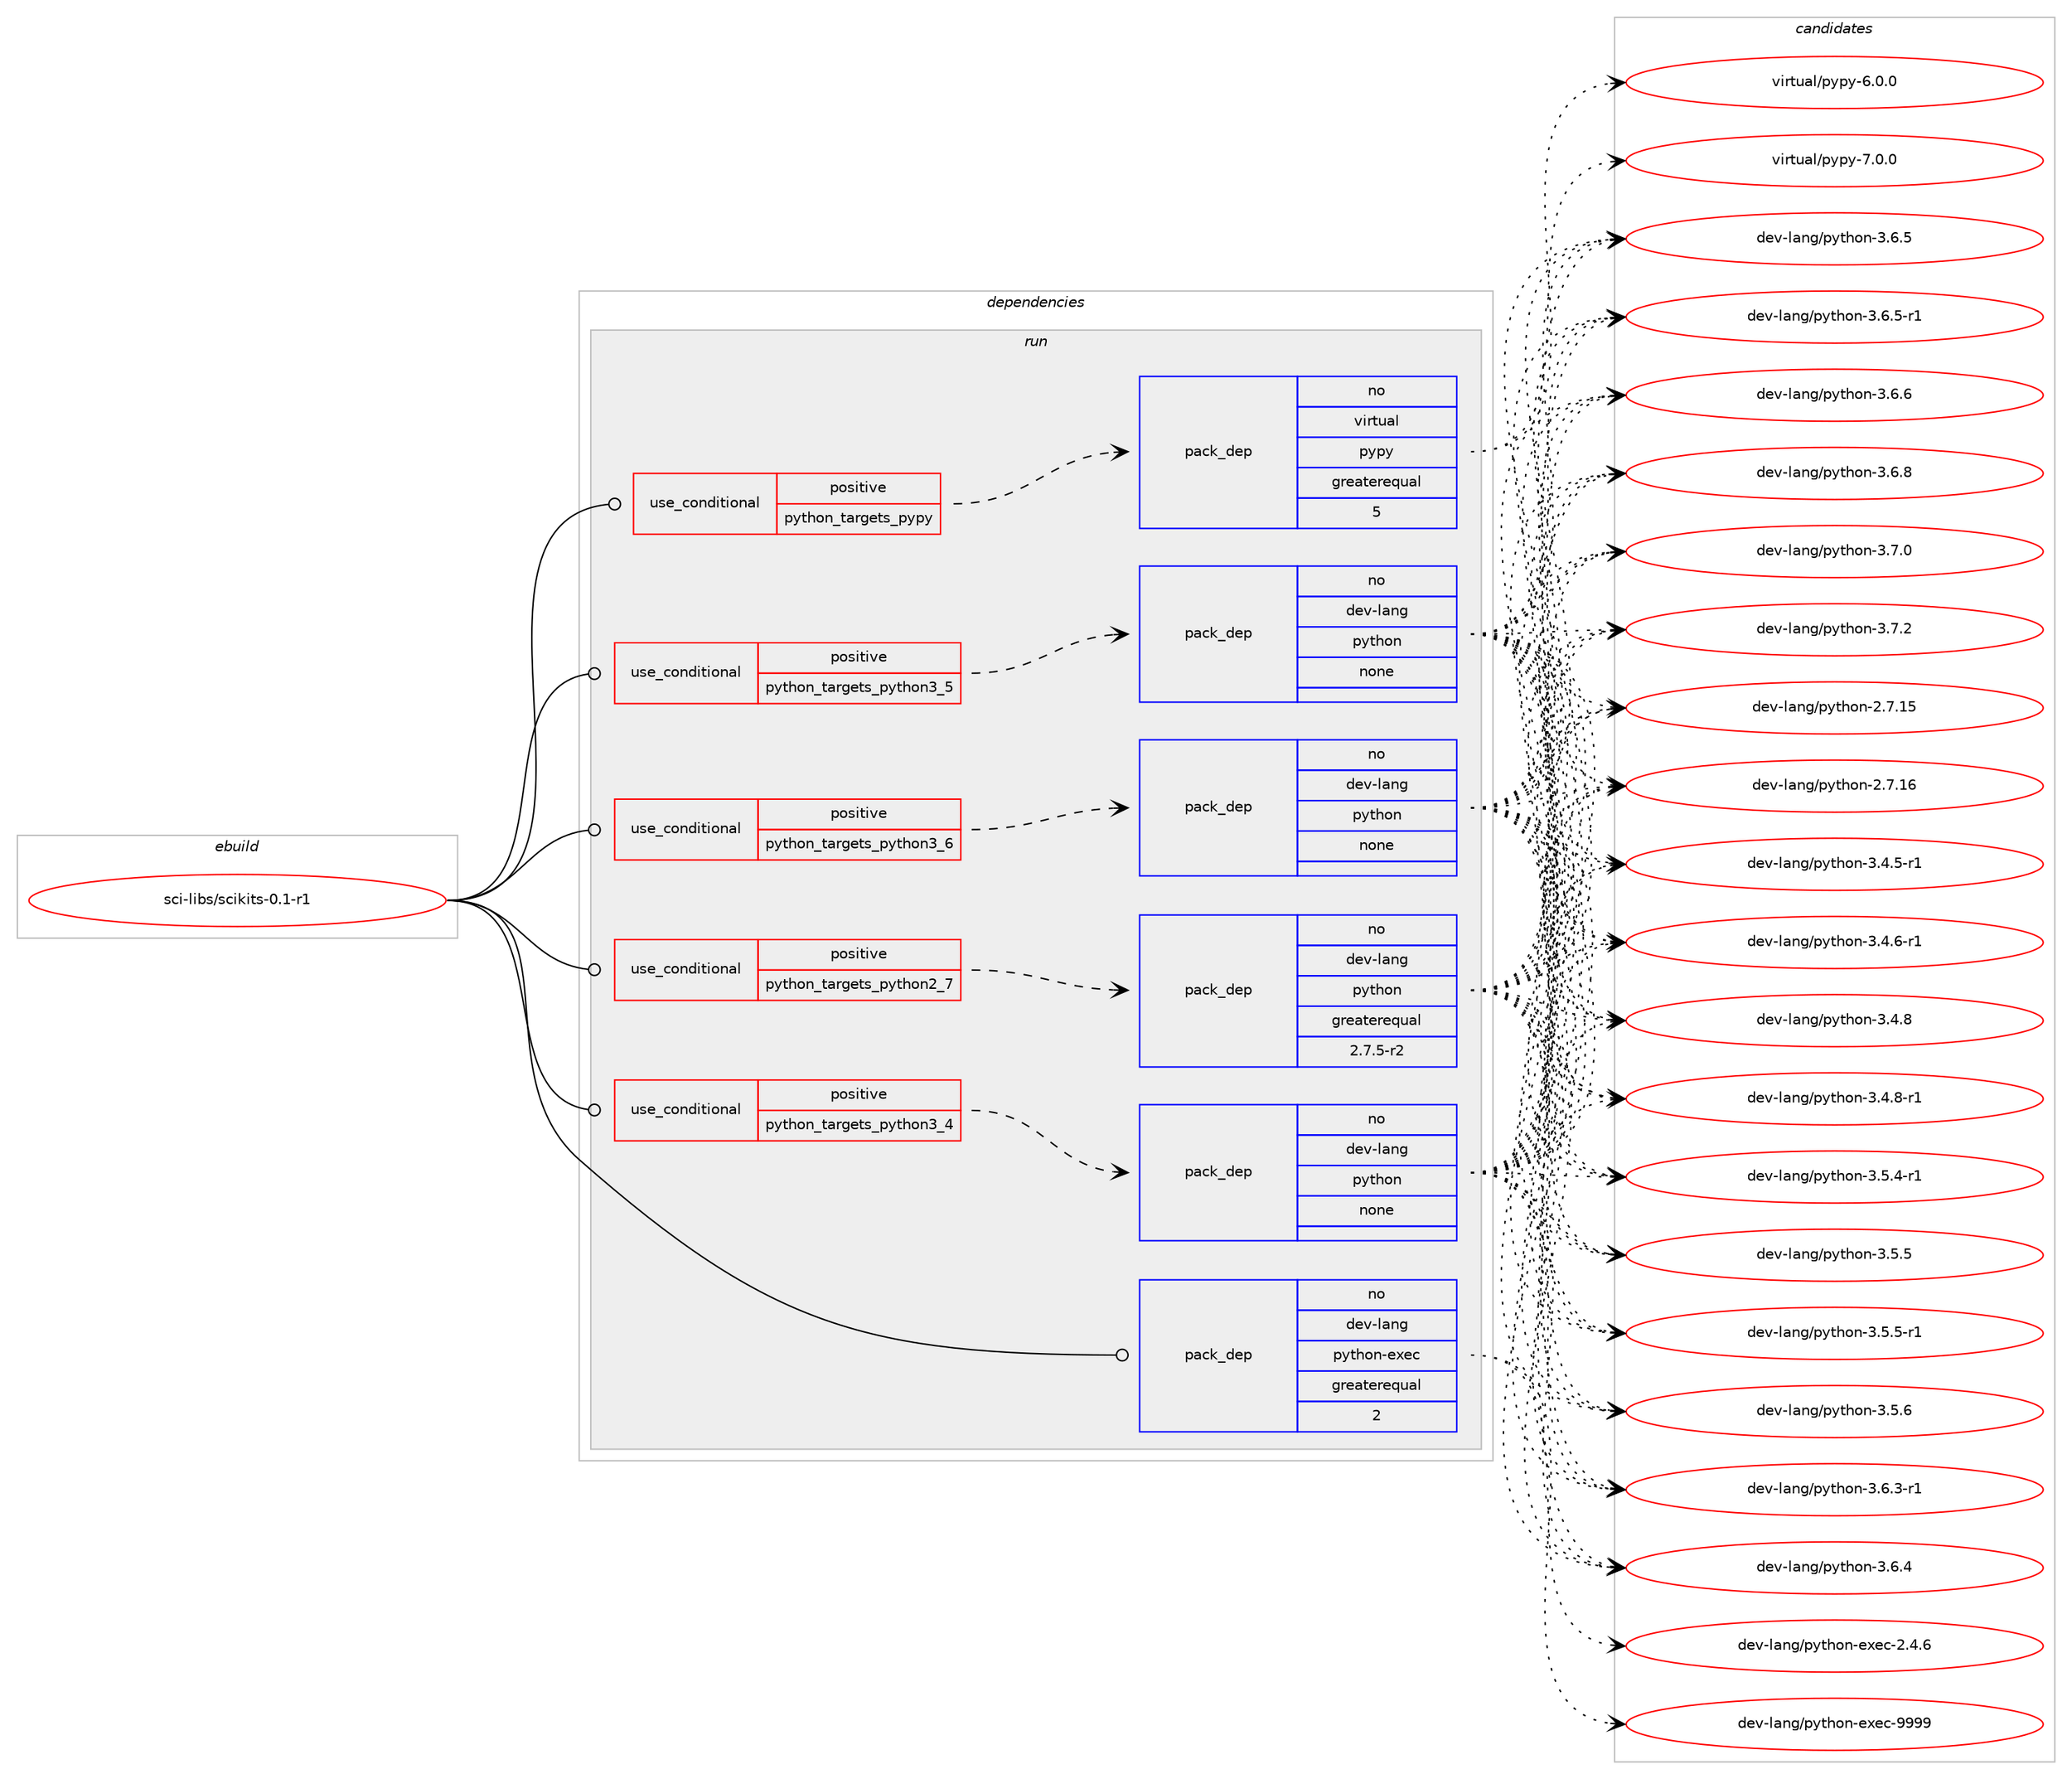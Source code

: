 digraph prolog {

# *************
# Graph options
# *************

newrank=true;
concentrate=true;
compound=true;
graph [rankdir=LR,fontname=Helvetica,fontsize=10,ranksep=1.5];#, ranksep=2.5, nodesep=0.2];
edge  [arrowhead=vee];
node  [fontname=Helvetica,fontsize=10];

# **********
# The ebuild
# **********

subgraph cluster_leftcol {
color=gray;
rank=same;
label=<<i>ebuild</i>>;
id [label="sci-libs/scikits-0.1-r1", color=red, width=4, href="../sci-libs/scikits-0.1-r1.svg"];
}

# ****************
# The dependencies
# ****************

subgraph cluster_midcol {
color=gray;
label=<<i>dependencies</i>>;
subgraph cluster_compile {
fillcolor="#eeeeee";
style=filled;
label=<<i>compile</i>>;
}
subgraph cluster_compileandrun {
fillcolor="#eeeeee";
style=filled;
label=<<i>compile and run</i>>;
}
subgraph cluster_run {
fillcolor="#eeeeee";
style=filled;
label=<<i>run</i>>;
subgraph cond454023 {
dependency1696022 [label=<<TABLE BORDER="0" CELLBORDER="1" CELLSPACING="0" CELLPADDING="4"><TR><TD ROWSPAN="3" CELLPADDING="10">use_conditional</TD></TR><TR><TD>positive</TD></TR><TR><TD>python_targets_pypy</TD></TR></TABLE>>, shape=none, color=red];
subgraph pack1214191 {
dependency1696023 [label=<<TABLE BORDER="0" CELLBORDER="1" CELLSPACING="0" CELLPADDING="4" WIDTH="220"><TR><TD ROWSPAN="6" CELLPADDING="30">pack_dep</TD></TR><TR><TD WIDTH="110">no</TD></TR><TR><TD>virtual</TD></TR><TR><TD>pypy</TD></TR><TR><TD>greaterequal</TD></TR><TR><TD>5</TD></TR></TABLE>>, shape=none, color=blue];
}
dependency1696022:e -> dependency1696023:w [weight=20,style="dashed",arrowhead="vee"];
}
id:e -> dependency1696022:w [weight=20,style="solid",arrowhead="odot"];
subgraph cond454024 {
dependency1696024 [label=<<TABLE BORDER="0" CELLBORDER="1" CELLSPACING="0" CELLPADDING="4"><TR><TD ROWSPAN="3" CELLPADDING="10">use_conditional</TD></TR><TR><TD>positive</TD></TR><TR><TD>python_targets_python2_7</TD></TR></TABLE>>, shape=none, color=red];
subgraph pack1214192 {
dependency1696025 [label=<<TABLE BORDER="0" CELLBORDER="1" CELLSPACING="0" CELLPADDING="4" WIDTH="220"><TR><TD ROWSPAN="6" CELLPADDING="30">pack_dep</TD></TR><TR><TD WIDTH="110">no</TD></TR><TR><TD>dev-lang</TD></TR><TR><TD>python</TD></TR><TR><TD>greaterequal</TD></TR><TR><TD>2.7.5-r2</TD></TR></TABLE>>, shape=none, color=blue];
}
dependency1696024:e -> dependency1696025:w [weight=20,style="dashed",arrowhead="vee"];
}
id:e -> dependency1696024:w [weight=20,style="solid",arrowhead="odot"];
subgraph cond454025 {
dependency1696026 [label=<<TABLE BORDER="0" CELLBORDER="1" CELLSPACING="0" CELLPADDING="4"><TR><TD ROWSPAN="3" CELLPADDING="10">use_conditional</TD></TR><TR><TD>positive</TD></TR><TR><TD>python_targets_python3_4</TD></TR></TABLE>>, shape=none, color=red];
subgraph pack1214193 {
dependency1696027 [label=<<TABLE BORDER="0" CELLBORDER="1" CELLSPACING="0" CELLPADDING="4" WIDTH="220"><TR><TD ROWSPAN="6" CELLPADDING="30">pack_dep</TD></TR><TR><TD WIDTH="110">no</TD></TR><TR><TD>dev-lang</TD></TR><TR><TD>python</TD></TR><TR><TD>none</TD></TR><TR><TD></TD></TR></TABLE>>, shape=none, color=blue];
}
dependency1696026:e -> dependency1696027:w [weight=20,style="dashed",arrowhead="vee"];
}
id:e -> dependency1696026:w [weight=20,style="solid",arrowhead="odot"];
subgraph cond454026 {
dependency1696028 [label=<<TABLE BORDER="0" CELLBORDER="1" CELLSPACING="0" CELLPADDING="4"><TR><TD ROWSPAN="3" CELLPADDING="10">use_conditional</TD></TR><TR><TD>positive</TD></TR><TR><TD>python_targets_python3_5</TD></TR></TABLE>>, shape=none, color=red];
subgraph pack1214194 {
dependency1696029 [label=<<TABLE BORDER="0" CELLBORDER="1" CELLSPACING="0" CELLPADDING="4" WIDTH="220"><TR><TD ROWSPAN="6" CELLPADDING="30">pack_dep</TD></TR><TR><TD WIDTH="110">no</TD></TR><TR><TD>dev-lang</TD></TR><TR><TD>python</TD></TR><TR><TD>none</TD></TR><TR><TD></TD></TR></TABLE>>, shape=none, color=blue];
}
dependency1696028:e -> dependency1696029:w [weight=20,style="dashed",arrowhead="vee"];
}
id:e -> dependency1696028:w [weight=20,style="solid",arrowhead="odot"];
subgraph cond454027 {
dependency1696030 [label=<<TABLE BORDER="0" CELLBORDER="1" CELLSPACING="0" CELLPADDING="4"><TR><TD ROWSPAN="3" CELLPADDING="10">use_conditional</TD></TR><TR><TD>positive</TD></TR><TR><TD>python_targets_python3_6</TD></TR></TABLE>>, shape=none, color=red];
subgraph pack1214195 {
dependency1696031 [label=<<TABLE BORDER="0" CELLBORDER="1" CELLSPACING="0" CELLPADDING="4" WIDTH="220"><TR><TD ROWSPAN="6" CELLPADDING="30">pack_dep</TD></TR><TR><TD WIDTH="110">no</TD></TR><TR><TD>dev-lang</TD></TR><TR><TD>python</TD></TR><TR><TD>none</TD></TR><TR><TD></TD></TR></TABLE>>, shape=none, color=blue];
}
dependency1696030:e -> dependency1696031:w [weight=20,style="dashed",arrowhead="vee"];
}
id:e -> dependency1696030:w [weight=20,style="solid",arrowhead="odot"];
subgraph pack1214196 {
dependency1696032 [label=<<TABLE BORDER="0" CELLBORDER="1" CELLSPACING="0" CELLPADDING="4" WIDTH="220"><TR><TD ROWSPAN="6" CELLPADDING="30">pack_dep</TD></TR><TR><TD WIDTH="110">no</TD></TR><TR><TD>dev-lang</TD></TR><TR><TD>python-exec</TD></TR><TR><TD>greaterequal</TD></TR><TR><TD>2</TD></TR></TABLE>>, shape=none, color=blue];
}
id:e -> dependency1696032:w [weight=20,style="solid",arrowhead="odot"];
}
}

# **************
# The candidates
# **************

subgraph cluster_choices {
rank=same;
color=gray;
label=<<i>candidates</i>>;

subgraph choice1214191 {
color=black;
nodesep=1;
choice1181051141161179710847112121112121455446484648 [label="virtual/pypy-6.0.0", color=red, width=4,href="../virtual/pypy-6.0.0.svg"];
choice1181051141161179710847112121112121455546484648 [label="virtual/pypy-7.0.0", color=red, width=4,href="../virtual/pypy-7.0.0.svg"];
dependency1696023:e -> choice1181051141161179710847112121112121455446484648:w [style=dotted,weight="100"];
dependency1696023:e -> choice1181051141161179710847112121112121455546484648:w [style=dotted,weight="100"];
}
subgraph choice1214192 {
color=black;
nodesep=1;
choice10010111845108971101034711212111610411111045504655464953 [label="dev-lang/python-2.7.15", color=red, width=4,href="../dev-lang/python-2.7.15.svg"];
choice10010111845108971101034711212111610411111045504655464954 [label="dev-lang/python-2.7.16", color=red, width=4,href="../dev-lang/python-2.7.16.svg"];
choice1001011184510897110103471121211161041111104551465246534511449 [label="dev-lang/python-3.4.5-r1", color=red, width=4,href="../dev-lang/python-3.4.5-r1.svg"];
choice1001011184510897110103471121211161041111104551465246544511449 [label="dev-lang/python-3.4.6-r1", color=red, width=4,href="../dev-lang/python-3.4.6-r1.svg"];
choice100101118451089711010347112121116104111110455146524656 [label="dev-lang/python-3.4.8", color=red, width=4,href="../dev-lang/python-3.4.8.svg"];
choice1001011184510897110103471121211161041111104551465246564511449 [label="dev-lang/python-3.4.8-r1", color=red, width=4,href="../dev-lang/python-3.4.8-r1.svg"];
choice1001011184510897110103471121211161041111104551465346524511449 [label="dev-lang/python-3.5.4-r1", color=red, width=4,href="../dev-lang/python-3.5.4-r1.svg"];
choice100101118451089711010347112121116104111110455146534653 [label="dev-lang/python-3.5.5", color=red, width=4,href="../dev-lang/python-3.5.5.svg"];
choice1001011184510897110103471121211161041111104551465346534511449 [label="dev-lang/python-3.5.5-r1", color=red, width=4,href="../dev-lang/python-3.5.5-r1.svg"];
choice100101118451089711010347112121116104111110455146534654 [label="dev-lang/python-3.5.6", color=red, width=4,href="../dev-lang/python-3.5.6.svg"];
choice1001011184510897110103471121211161041111104551465446514511449 [label="dev-lang/python-3.6.3-r1", color=red, width=4,href="../dev-lang/python-3.6.3-r1.svg"];
choice100101118451089711010347112121116104111110455146544652 [label="dev-lang/python-3.6.4", color=red, width=4,href="../dev-lang/python-3.6.4.svg"];
choice100101118451089711010347112121116104111110455146544653 [label="dev-lang/python-3.6.5", color=red, width=4,href="../dev-lang/python-3.6.5.svg"];
choice1001011184510897110103471121211161041111104551465446534511449 [label="dev-lang/python-3.6.5-r1", color=red, width=4,href="../dev-lang/python-3.6.5-r1.svg"];
choice100101118451089711010347112121116104111110455146544654 [label="dev-lang/python-3.6.6", color=red, width=4,href="../dev-lang/python-3.6.6.svg"];
choice100101118451089711010347112121116104111110455146544656 [label="dev-lang/python-3.6.8", color=red, width=4,href="../dev-lang/python-3.6.8.svg"];
choice100101118451089711010347112121116104111110455146554648 [label="dev-lang/python-3.7.0", color=red, width=4,href="../dev-lang/python-3.7.0.svg"];
choice100101118451089711010347112121116104111110455146554650 [label="dev-lang/python-3.7.2", color=red, width=4,href="../dev-lang/python-3.7.2.svg"];
dependency1696025:e -> choice10010111845108971101034711212111610411111045504655464953:w [style=dotted,weight="100"];
dependency1696025:e -> choice10010111845108971101034711212111610411111045504655464954:w [style=dotted,weight="100"];
dependency1696025:e -> choice1001011184510897110103471121211161041111104551465246534511449:w [style=dotted,weight="100"];
dependency1696025:e -> choice1001011184510897110103471121211161041111104551465246544511449:w [style=dotted,weight="100"];
dependency1696025:e -> choice100101118451089711010347112121116104111110455146524656:w [style=dotted,weight="100"];
dependency1696025:e -> choice1001011184510897110103471121211161041111104551465246564511449:w [style=dotted,weight="100"];
dependency1696025:e -> choice1001011184510897110103471121211161041111104551465346524511449:w [style=dotted,weight="100"];
dependency1696025:e -> choice100101118451089711010347112121116104111110455146534653:w [style=dotted,weight="100"];
dependency1696025:e -> choice1001011184510897110103471121211161041111104551465346534511449:w [style=dotted,weight="100"];
dependency1696025:e -> choice100101118451089711010347112121116104111110455146534654:w [style=dotted,weight="100"];
dependency1696025:e -> choice1001011184510897110103471121211161041111104551465446514511449:w [style=dotted,weight="100"];
dependency1696025:e -> choice100101118451089711010347112121116104111110455146544652:w [style=dotted,weight="100"];
dependency1696025:e -> choice100101118451089711010347112121116104111110455146544653:w [style=dotted,weight="100"];
dependency1696025:e -> choice1001011184510897110103471121211161041111104551465446534511449:w [style=dotted,weight="100"];
dependency1696025:e -> choice100101118451089711010347112121116104111110455146544654:w [style=dotted,weight="100"];
dependency1696025:e -> choice100101118451089711010347112121116104111110455146544656:w [style=dotted,weight="100"];
dependency1696025:e -> choice100101118451089711010347112121116104111110455146554648:w [style=dotted,weight="100"];
dependency1696025:e -> choice100101118451089711010347112121116104111110455146554650:w [style=dotted,weight="100"];
}
subgraph choice1214193 {
color=black;
nodesep=1;
choice10010111845108971101034711212111610411111045504655464953 [label="dev-lang/python-2.7.15", color=red, width=4,href="../dev-lang/python-2.7.15.svg"];
choice10010111845108971101034711212111610411111045504655464954 [label="dev-lang/python-2.7.16", color=red, width=4,href="../dev-lang/python-2.7.16.svg"];
choice1001011184510897110103471121211161041111104551465246534511449 [label="dev-lang/python-3.4.5-r1", color=red, width=4,href="../dev-lang/python-3.4.5-r1.svg"];
choice1001011184510897110103471121211161041111104551465246544511449 [label="dev-lang/python-3.4.6-r1", color=red, width=4,href="../dev-lang/python-3.4.6-r1.svg"];
choice100101118451089711010347112121116104111110455146524656 [label="dev-lang/python-3.4.8", color=red, width=4,href="../dev-lang/python-3.4.8.svg"];
choice1001011184510897110103471121211161041111104551465246564511449 [label="dev-lang/python-3.4.8-r1", color=red, width=4,href="../dev-lang/python-3.4.8-r1.svg"];
choice1001011184510897110103471121211161041111104551465346524511449 [label="dev-lang/python-3.5.4-r1", color=red, width=4,href="../dev-lang/python-3.5.4-r1.svg"];
choice100101118451089711010347112121116104111110455146534653 [label="dev-lang/python-3.5.5", color=red, width=4,href="../dev-lang/python-3.5.5.svg"];
choice1001011184510897110103471121211161041111104551465346534511449 [label="dev-lang/python-3.5.5-r1", color=red, width=4,href="../dev-lang/python-3.5.5-r1.svg"];
choice100101118451089711010347112121116104111110455146534654 [label="dev-lang/python-3.5.6", color=red, width=4,href="../dev-lang/python-3.5.6.svg"];
choice1001011184510897110103471121211161041111104551465446514511449 [label="dev-lang/python-3.6.3-r1", color=red, width=4,href="../dev-lang/python-3.6.3-r1.svg"];
choice100101118451089711010347112121116104111110455146544652 [label="dev-lang/python-3.6.4", color=red, width=4,href="../dev-lang/python-3.6.4.svg"];
choice100101118451089711010347112121116104111110455146544653 [label="dev-lang/python-3.6.5", color=red, width=4,href="../dev-lang/python-3.6.5.svg"];
choice1001011184510897110103471121211161041111104551465446534511449 [label="dev-lang/python-3.6.5-r1", color=red, width=4,href="../dev-lang/python-3.6.5-r1.svg"];
choice100101118451089711010347112121116104111110455146544654 [label="dev-lang/python-3.6.6", color=red, width=4,href="../dev-lang/python-3.6.6.svg"];
choice100101118451089711010347112121116104111110455146544656 [label="dev-lang/python-3.6.8", color=red, width=4,href="../dev-lang/python-3.6.8.svg"];
choice100101118451089711010347112121116104111110455146554648 [label="dev-lang/python-3.7.0", color=red, width=4,href="../dev-lang/python-3.7.0.svg"];
choice100101118451089711010347112121116104111110455146554650 [label="dev-lang/python-3.7.2", color=red, width=4,href="../dev-lang/python-3.7.2.svg"];
dependency1696027:e -> choice10010111845108971101034711212111610411111045504655464953:w [style=dotted,weight="100"];
dependency1696027:e -> choice10010111845108971101034711212111610411111045504655464954:w [style=dotted,weight="100"];
dependency1696027:e -> choice1001011184510897110103471121211161041111104551465246534511449:w [style=dotted,weight="100"];
dependency1696027:e -> choice1001011184510897110103471121211161041111104551465246544511449:w [style=dotted,weight="100"];
dependency1696027:e -> choice100101118451089711010347112121116104111110455146524656:w [style=dotted,weight="100"];
dependency1696027:e -> choice1001011184510897110103471121211161041111104551465246564511449:w [style=dotted,weight="100"];
dependency1696027:e -> choice1001011184510897110103471121211161041111104551465346524511449:w [style=dotted,weight="100"];
dependency1696027:e -> choice100101118451089711010347112121116104111110455146534653:w [style=dotted,weight="100"];
dependency1696027:e -> choice1001011184510897110103471121211161041111104551465346534511449:w [style=dotted,weight="100"];
dependency1696027:e -> choice100101118451089711010347112121116104111110455146534654:w [style=dotted,weight="100"];
dependency1696027:e -> choice1001011184510897110103471121211161041111104551465446514511449:w [style=dotted,weight="100"];
dependency1696027:e -> choice100101118451089711010347112121116104111110455146544652:w [style=dotted,weight="100"];
dependency1696027:e -> choice100101118451089711010347112121116104111110455146544653:w [style=dotted,weight="100"];
dependency1696027:e -> choice1001011184510897110103471121211161041111104551465446534511449:w [style=dotted,weight="100"];
dependency1696027:e -> choice100101118451089711010347112121116104111110455146544654:w [style=dotted,weight="100"];
dependency1696027:e -> choice100101118451089711010347112121116104111110455146544656:w [style=dotted,weight="100"];
dependency1696027:e -> choice100101118451089711010347112121116104111110455146554648:w [style=dotted,weight="100"];
dependency1696027:e -> choice100101118451089711010347112121116104111110455146554650:w [style=dotted,weight="100"];
}
subgraph choice1214194 {
color=black;
nodesep=1;
choice10010111845108971101034711212111610411111045504655464953 [label="dev-lang/python-2.7.15", color=red, width=4,href="../dev-lang/python-2.7.15.svg"];
choice10010111845108971101034711212111610411111045504655464954 [label="dev-lang/python-2.7.16", color=red, width=4,href="../dev-lang/python-2.7.16.svg"];
choice1001011184510897110103471121211161041111104551465246534511449 [label="dev-lang/python-3.4.5-r1", color=red, width=4,href="../dev-lang/python-3.4.5-r1.svg"];
choice1001011184510897110103471121211161041111104551465246544511449 [label="dev-lang/python-3.4.6-r1", color=red, width=4,href="../dev-lang/python-3.4.6-r1.svg"];
choice100101118451089711010347112121116104111110455146524656 [label="dev-lang/python-3.4.8", color=red, width=4,href="../dev-lang/python-3.4.8.svg"];
choice1001011184510897110103471121211161041111104551465246564511449 [label="dev-lang/python-3.4.8-r1", color=red, width=4,href="../dev-lang/python-3.4.8-r1.svg"];
choice1001011184510897110103471121211161041111104551465346524511449 [label="dev-lang/python-3.5.4-r1", color=red, width=4,href="../dev-lang/python-3.5.4-r1.svg"];
choice100101118451089711010347112121116104111110455146534653 [label="dev-lang/python-3.5.5", color=red, width=4,href="../dev-lang/python-3.5.5.svg"];
choice1001011184510897110103471121211161041111104551465346534511449 [label="dev-lang/python-3.5.5-r1", color=red, width=4,href="../dev-lang/python-3.5.5-r1.svg"];
choice100101118451089711010347112121116104111110455146534654 [label="dev-lang/python-3.5.6", color=red, width=4,href="../dev-lang/python-3.5.6.svg"];
choice1001011184510897110103471121211161041111104551465446514511449 [label="dev-lang/python-3.6.3-r1", color=red, width=4,href="../dev-lang/python-3.6.3-r1.svg"];
choice100101118451089711010347112121116104111110455146544652 [label="dev-lang/python-3.6.4", color=red, width=4,href="../dev-lang/python-3.6.4.svg"];
choice100101118451089711010347112121116104111110455146544653 [label="dev-lang/python-3.6.5", color=red, width=4,href="../dev-lang/python-3.6.5.svg"];
choice1001011184510897110103471121211161041111104551465446534511449 [label="dev-lang/python-3.6.5-r1", color=red, width=4,href="../dev-lang/python-3.6.5-r1.svg"];
choice100101118451089711010347112121116104111110455146544654 [label="dev-lang/python-3.6.6", color=red, width=4,href="../dev-lang/python-3.6.6.svg"];
choice100101118451089711010347112121116104111110455146544656 [label="dev-lang/python-3.6.8", color=red, width=4,href="../dev-lang/python-3.6.8.svg"];
choice100101118451089711010347112121116104111110455146554648 [label="dev-lang/python-3.7.0", color=red, width=4,href="../dev-lang/python-3.7.0.svg"];
choice100101118451089711010347112121116104111110455146554650 [label="dev-lang/python-3.7.2", color=red, width=4,href="../dev-lang/python-3.7.2.svg"];
dependency1696029:e -> choice10010111845108971101034711212111610411111045504655464953:w [style=dotted,weight="100"];
dependency1696029:e -> choice10010111845108971101034711212111610411111045504655464954:w [style=dotted,weight="100"];
dependency1696029:e -> choice1001011184510897110103471121211161041111104551465246534511449:w [style=dotted,weight="100"];
dependency1696029:e -> choice1001011184510897110103471121211161041111104551465246544511449:w [style=dotted,weight="100"];
dependency1696029:e -> choice100101118451089711010347112121116104111110455146524656:w [style=dotted,weight="100"];
dependency1696029:e -> choice1001011184510897110103471121211161041111104551465246564511449:w [style=dotted,weight="100"];
dependency1696029:e -> choice1001011184510897110103471121211161041111104551465346524511449:w [style=dotted,weight="100"];
dependency1696029:e -> choice100101118451089711010347112121116104111110455146534653:w [style=dotted,weight="100"];
dependency1696029:e -> choice1001011184510897110103471121211161041111104551465346534511449:w [style=dotted,weight="100"];
dependency1696029:e -> choice100101118451089711010347112121116104111110455146534654:w [style=dotted,weight="100"];
dependency1696029:e -> choice1001011184510897110103471121211161041111104551465446514511449:w [style=dotted,weight="100"];
dependency1696029:e -> choice100101118451089711010347112121116104111110455146544652:w [style=dotted,weight="100"];
dependency1696029:e -> choice100101118451089711010347112121116104111110455146544653:w [style=dotted,weight="100"];
dependency1696029:e -> choice1001011184510897110103471121211161041111104551465446534511449:w [style=dotted,weight="100"];
dependency1696029:e -> choice100101118451089711010347112121116104111110455146544654:w [style=dotted,weight="100"];
dependency1696029:e -> choice100101118451089711010347112121116104111110455146544656:w [style=dotted,weight="100"];
dependency1696029:e -> choice100101118451089711010347112121116104111110455146554648:w [style=dotted,weight="100"];
dependency1696029:e -> choice100101118451089711010347112121116104111110455146554650:w [style=dotted,weight="100"];
}
subgraph choice1214195 {
color=black;
nodesep=1;
choice10010111845108971101034711212111610411111045504655464953 [label="dev-lang/python-2.7.15", color=red, width=4,href="../dev-lang/python-2.7.15.svg"];
choice10010111845108971101034711212111610411111045504655464954 [label="dev-lang/python-2.7.16", color=red, width=4,href="../dev-lang/python-2.7.16.svg"];
choice1001011184510897110103471121211161041111104551465246534511449 [label="dev-lang/python-3.4.5-r1", color=red, width=4,href="../dev-lang/python-3.4.5-r1.svg"];
choice1001011184510897110103471121211161041111104551465246544511449 [label="dev-lang/python-3.4.6-r1", color=red, width=4,href="../dev-lang/python-3.4.6-r1.svg"];
choice100101118451089711010347112121116104111110455146524656 [label="dev-lang/python-3.4.8", color=red, width=4,href="../dev-lang/python-3.4.8.svg"];
choice1001011184510897110103471121211161041111104551465246564511449 [label="dev-lang/python-3.4.8-r1", color=red, width=4,href="../dev-lang/python-3.4.8-r1.svg"];
choice1001011184510897110103471121211161041111104551465346524511449 [label="dev-lang/python-3.5.4-r1", color=red, width=4,href="../dev-lang/python-3.5.4-r1.svg"];
choice100101118451089711010347112121116104111110455146534653 [label="dev-lang/python-3.5.5", color=red, width=4,href="../dev-lang/python-3.5.5.svg"];
choice1001011184510897110103471121211161041111104551465346534511449 [label="dev-lang/python-3.5.5-r1", color=red, width=4,href="../dev-lang/python-3.5.5-r1.svg"];
choice100101118451089711010347112121116104111110455146534654 [label="dev-lang/python-3.5.6", color=red, width=4,href="../dev-lang/python-3.5.6.svg"];
choice1001011184510897110103471121211161041111104551465446514511449 [label="dev-lang/python-3.6.3-r1", color=red, width=4,href="../dev-lang/python-3.6.3-r1.svg"];
choice100101118451089711010347112121116104111110455146544652 [label="dev-lang/python-3.6.4", color=red, width=4,href="../dev-lang/python-3.6.4.svg"];
choice100101118451089711010347112121116104111110455146544653 [label="dev-lang/python-3.6.5", color=red, width=4,href="../dev-lang/python-3.6.5.svg"];
choice1001011184510897110103471121211161041111104551465446534511449 [label="dev-lang/python-3.6.5-r1", color=red, width=4,href="../dev-lang/python-3.6.5-r1.svg"];
choice100101118451089711010347112121116104111110455146544654 [label="dev-lang/python-3.6.6", color=red, width=4,href="../dev-lang/python-3.6.6.svg"];
choice100101118451089711010347112121116104111110455146544656 [label="dev-lang/python-3.6.8", color=red, width=4,href="../dev-lang/python-3.6.8.svg"];
choice100101118451089711010347112121116104111110455146554648 [label="dev-lang/python-3.7.0", color=red, width=4,href="../dev-lang/python-3.7.0.svg"];
choice100101118451089711010347112121116104111110455146554650 [label="dev-lang/python-3.7.2", color=red, width=4,href="../dev-lang/python-3.7.2.svg"];
dependency1696031:e -> choice10010111845108971101034711212111610411111045504655464953:w [style=dotted,weight="100"];
dependency1696031:e -> choice10010111845108971101034711212111610411111045504655464954:w [style=dotted,weight="100"];
dependency1696031:e -> choice1001011184510897110103471121211161041111104551465246534511449:w [style=dotted,weight="100"];
dependency1696031:e -> choice1001011184510897110103471121211161041111104551465246544511449:w [style=dotted,weight="100"];
dependency1696031:e -> choice100101118451089711010347112121116104111110455146524656:w [style=dotted,weight="100"];
dependency1696031:e -> choice1001011184510897110103471121211161041111104551465246564511449:w [style=dotted,weight="100"];
dependency1696031:e -> choice1001011184510897110103471121211161041111104551465346524511449:w [style=dotted,weight="100"];
dependency1696031:e -> choice100101118451089711010347112121116104111110455146534653:w [style=dotted,weight="100"];
dependency1696031:e -> choice1001011184510897110103471121211161041111104551465346534511449:w [style=dotted,weight="100"];
dependency1696031:e -> choice100101118451089711010347112121116104111110455146534654:w [style=dotted,weight="100"];
dependency1696031:e -> choice1001011184510897110103471121211161041111104551465446514511449:w [style=dotted,weight="100"];
dependency1696031:e -> choice100101118451089711010347112121116104111110455146544652:w [style=dotted,weight="100"];
dependency1696031:e -> choice100101118451089711010347112121116104111110455146544653:w [style=dotted,weight="100"];
dependency1696031:e -> choice1001011184510897110103471121211161041111104551465446534511449:w [style=dotted,weight="100"];
dependency1696031:e -> choice100101118451089711010347112121116104111110455146544654:w [style=dotted,weight="100"];
dependency1696031:e -> choice100101118451089711010347112121116104111110455146544656:w [style=dotted,weight="100"];
dependency1696031:e -> choice100101118451089711010347112121116104111110455146554648:w [style=dotted,weight="100"];
dependency1696031:e -> choice100101118451089711010347112121116104111110455146554650:w [style=dotted,weight="100"];
}
subgraph choice1214196 {
color=black;
nodesep=1;
choice1001011184510897110103471121211161041111104510112010199455046524654 [label="dev-lang/python-exec-2.4.6", color=red, width=4,href="../dev-lang/python-exec-2.4.6.svg"];
choice10010111845108971101034711212111610411111045101120101994557575757 [label="dev-lang/python-exec-9999", color=red, width=4,href="../dev-lang/python-exec-9999.svg"];
dependency1696032:e -> choice1001011184510897110103471121211161041111104510112010199455046524654:w [style=dotted,weight="100"];
dependency1696032:e -> choice10010111845108971101034711212111610411111045101120101994557575757:w [style=dotted,weight="100"];
}
}

}
